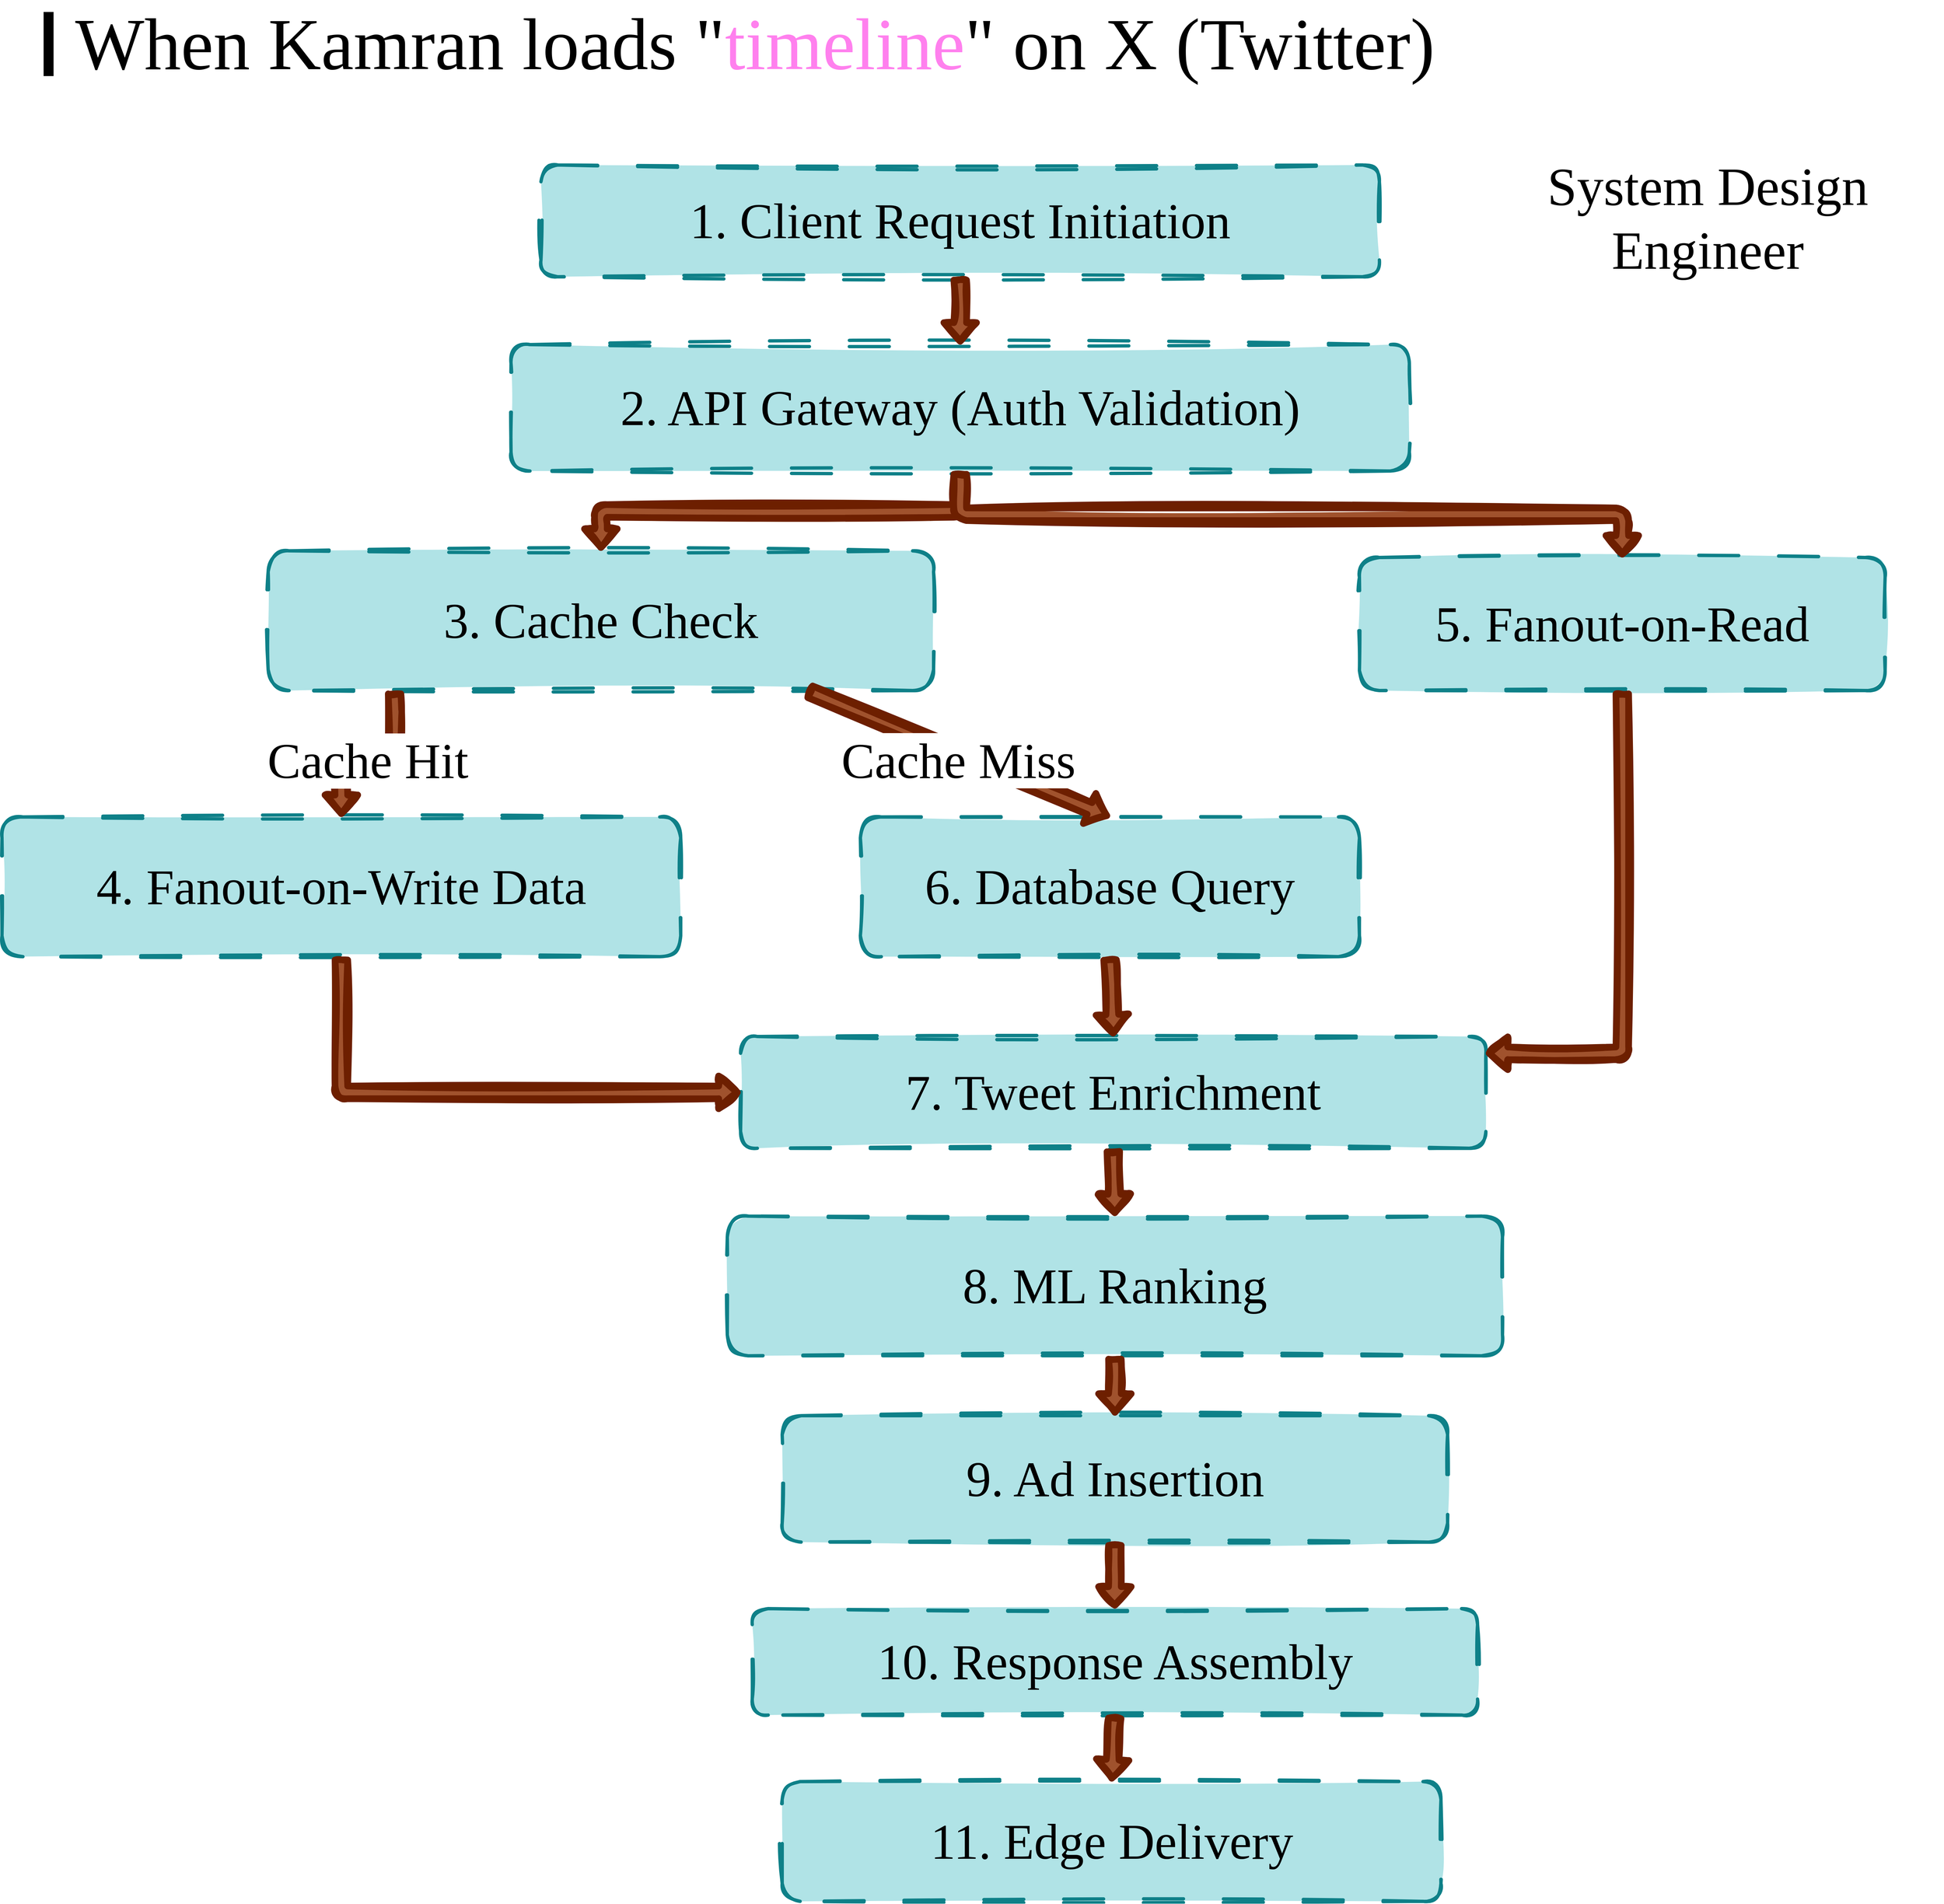 <mxfile version="26.2.14">
  <diagram name="Page-1" id="kw5tApQOLxetqISVFKjF">
    <mxGraphModel dx="4356" dy="3650" grid="1" gridSize="10" guides="1" tooltips="1" connect="1" arrows="1" fold="1" page="1" pageScale="1" pageWidth="3000" pageHeight="3000" background="light-dark(#FFFFFF,#000000)" math="0" shadow="0">
      <root>
        <mxCell id="0" />
        <mxCell id="1" parent="0" />
        <mxCell id="RP1mrb15_0kgAFn6U0BM-1" value="1. Client Request Initiation" style="whiteSpace=wrap;strokeWidth=5;fontSize=75;rounded=1;sketch=1;curveFitting=1;jiggle=2;fontFamily=Gloria Hallelujah;fontSource=https%3A%2F%2Ffonts.googleapis.com%2Fcss%3Ffamily%3DGloria%2BHallelujah;fillColor=#b0e3e6;strokeColor=#0e8088;fillStyle=solid;glass=0;dashed=1;dashPattern=12 12;" vertex="1" parent="1">
          <mxGeometry x="870" y="330" width="1260" height="168" as="geometry" />
        </mxCell>
        <mxCell id="RP1mrb15_0kgAFn6U0BM-2" value="2. API Gateway (Auth Validation)" style="whiteSpace=wrap;strokeWidth=5;rounded=1;glass=0;dashed=1;dashPattern=12 12;sketch=1;jiggle=2;fillStyle=solid;curveFitting=1;strokeColor=#0e8088;align=center;verticalAlign=middle;fontFamily=Gloria Hallelujah;fontSource=https%3A%2F%2Ffonts.googleapis.com%2Fcss%3Ffamily%3DGloria%2BHallelujah;fontSize=75;fontColor=default;fillColor=#b0e3e6;" vertex="1" parent="1">
          <mxGeometry x="825" y="600" width="1350" height="190" as="geometry" />
        </mxCell>
        <mxCell id="RP1mrb15_0kgAFn6U0BM-4" value="3. Cache Check" style="whiteSpace=wrap;strokeWidth=5;rounded=1;glass=0;dashed=1;dashPattern=12 12;sketch=1;jiggle=2;fillStyle=solid;curveFitting=1;strokeColor=#0e8088;align=center;verticalAlign=middle;fontFamily=Gloria Hallelujah;fontSource=https%3A%2F%2Ffonts.googleapis.com%2Fcss%3Ffamily%3DGloria%2BHallelujah;fontSize=75;fontColor=default;fillColor=#b0e3e6;" vertex="1" parent="1">
          <mxGeometry x="460" y="910" width="1000" height="210" as="geometry" />
        </mxCell>
        <mxCell id="RP1mrb15_0kgAFn6U0BM-5" value="4. Fanout-on-Write Data" style="whiteSpace=wrap;strokeWidth=5;rounded=1;glass=0;dashed=1;dashPattern=12 12;sketch=1;jiggle=2;fillStyle=solid;curveFitting=1;strokeColor=#0e8088;align=center;verticalAlign=middle;fontFamily=Gloria Hallelujah;fontSource=https%3A%2F%2Ffonts.googleapis.com%2Fcss%3Ffamily%3DGloria%2BHallelujah;fontSize=75;fontColor=default;fillColor=#b0e3e6;" vertex="1" parent="1">
          <mxGeometry x="60" y="1310" width="1020" height="210" as="geometry" />
        </mxCell>
        <mxCell id="RP1mrb15_0kgAFn6U0BM-6" value="6. Database Query" style="whiteSpace=wrap;strokeWidth=5;rounded=1;glass=0;dashed=1;dashPattern=12 12;sketch=1;jiggle=2;fillStyle=solid;curveFitting=1;strokeColor=#0e8088;align=center;verticalAlign=middle;fontFamily=Gloria Hallelujah;fontSource=https%3A%2F%2Ffonts.googleapis.com%2Fcss%3Ffamily%3DGloria%2BHallelujah;fontSize=75;fontColor=default;fillColor=#b0e3e6;" vertex="1" parent="1">
          <mxGeometry x="1350" y="1310" width="750" height="210" as="geometry" />
        </mxCell>
        <mxCell id="RP1mrb15_0kgAFn6U0BM-7" value="5. Fanout-on-Read" style="whiteSpace=wrap;strokeWidth=5;rounded=1;glass=0;dashed=1;dashPattern=12 12;sketch=1;jiggle=2;fillStyle=solid;curveFitting=1;strokeColor=#0e8088;align=center;verticalAlign=middle;fontFamily=Gloria Hallelujah;fontSource=https%3A%2F%2Ffonts.googleapis.com%2Fcss%3Ffamily%3DGloria%2BHallelujah;fontSize=75;fontColor=default;fillColor=#b0e3e6;" vertex="1" parent="1">
          <mxGeometry x="2100" y="920" width="790" height="200" as="geometry" />
        </mxCell>
        <mxCell id="RP1mrb15_0kgAFn6U0BM-8" value="7. Tweet Enrichment" style="whiteSpace=wrap;strokeWidth=5;rounded=1;glass=0;dashed=1;dashPattern=12 12;sketch=1;jiggle=2;fillStyle=solid;curveFitting=1;strokeColor=#0e8088;align=center;verticalAlign=middle;fontFamily=Gloria Hallelujah;fontSource=https%3A%2F%2Ffonts.googleapis.com%2Fcss%3Ffamily%3DGloria%2BHallelujah;fontSize=75;fontColor=default;fillColor=#b0e3e6;" vertex="1" parent="1">
          <mxGeometry x="1170" y="1640" width="1120" height="168" as="geometry" />
        </mxCell>
        <mxCell id="RP1mrb15_0kgAFn6U0BM-9" value="8. ML Ranking" style="whiteSpace=wrap;strokeWidth=5;rounded=1;glass=0;dashed=1;dashPattern=12 12;sketch=1;jiggle=2;fillStyle=solid;curveFitting=1;strokeColor=#0e8088;align=center;verticalAlign=middle;fontFamily=Gloria Hallelujah;fontSource=https%3A%2F%2Ffonts.googleapis.com%2Fcss%3Ffamily%3DGloria%2BHallelujah;fontSize=75;fontColor=default;fillColor=#b0e3e6;" vertex="1" parent="1">
          <mxGeometry x="1150" y="1910" width="1165" height="210" as="geometry" />
        </mxCell>
        <mxCell id="RP1mrb15_0kgAFn6U0BM-10" value="9. Ad Insertion" style="whiteSpace=wrap;strokeWidth=5;rounded=1;glass=0;dashed=1;dashPattern=12 12;sketch=1;jiggle=2;fillStyle=solid;curveFitting=1;strokeColor=#0e8088;align=center;verticalAlign=middle;fontFamily=Gloria Hallelujah;fontSource=https%3A%2F%2Ffonts.googleapis.com%2Fcss%3Ffamily%3DGloria%2BHallelujah;fontSize=75;fontColor=default;fillColor=#b0e3e6;" vertex="1" parent="1">
          <mxGeometry x="1232.5" y="2210" width="1000" height="190" as="geometry" />
        </mxCell>
        <mxCell id="RP1mrb15_0kgAFn6U0BM-11" value="10. Response Assembly" style="whiteSpace=wrap;strokeWidth=5;rounded=1;glass=0;dashed=1;dashPattern=12 12;sketch=1;jiggle=2;fillStyle=solid;curveFitting=1;strokeColor=#0e8088;align=center;verticalAlign=middle;fontFamily=Gloria Hallelujah;fontSource=https%3A%2F%2Ffonts.googleapis.com%2Fcss%3Ffamily%3DGloria%2BHallelujah;fontSize=75;fontColor=default;fillColor=#b0e3e6;" vertex="1" parent="1">
          <mxGeometry x="1187.5" y="2500" width="1090" height="160" as="geometry" />
        </mxCell>
        <mxCell id="RP1mrb15_0kgAFn6U0BM-12" value="11. Edge Delivery" style="whiteSpace=wrap;strokeWidth=5;rounded=1;glass=0;dashed=1;dashPattern=12 12;sketch=1;jiggle=2;fillStyle=solid;curveFitting=1;strokeColor=#0e8088;align=center;verticalAlign=middle;fontFamily=Gloria Hallelujah;fontSource=https%3A%2F%2Ffonts.googleapis.com%2Fcss%3Ffamily%3DGloria%2BHallelujah;fontSize=75;fontColor=default;fillColor=#b0e3e6;" vertex="1" parent="1">
          <mxGeometry x="1232.5" y="2760" width="990" height="180" as="geometry" />
        </mxCell>
        <mxCell id="RP1mrb15_0kgAFn6U0BM-13" value="" style="startArrow=none;endArrow=block;exitX=0.5;exitY=1;entryX=0.5;entryY=0;rounded=1;glass=0;fillStyle=solid;strokeColor=#6D1F00;strokeWidth=10;align=center;verticalAlign=middle;fontFamily=Gloria Hallelujah;fontSource=https%3A%2F%2Ffonts.googleapis.com%2Fcss%3Ffamily%3DGloria%2BHallelujah;fontSize=75;fontColor=default;fillColor=#a0522d;shape=flexArrow;sketch=1;curveFitting=1;jiggle=2;flowAnimation=0;labelBackgroundColor=default;" edge="1" parent="1" source="RP1mrb15_0kgAFn6U0BM-1" target="RP1mrb15_0kgAFn6U0BM-2">
          <mxGeometry relative="1" as="geometry">
            <Array as="points" />
          </mxGeometry>
        </mxCell>
        <mxCell id="RP1mrb15_0kgAFn6U0BM-15" value="" style="startArrow=none;endArrow=block;exitX=0.5;exitY=1;rounded=1;exitDx=0;exitDy=0;glass=0;sketch=1;jiggle=2;fillStyle=solid;curveFitting=1;strokeColor=#6D1F00;strokeWidth=10;align=center;verticalAlign=middle;fontFamily=Gloria Hallelujah;fontSource=https%3A%2F%2Ffonts.googleapis.com%2Fcss%3Ffamily%3DGloria%2BHallelujah;fontSize=75;fontColor=default;fillColor=#a0522d;labelBackgroundColor=default;flowAnimation=0;shape=flexArrow;entryX=0.5;entryY=0;entryDx=0;entryDy=0;edgeStyle=orthogonalEdgeStyle;" edge="1" parent="1" source="RP1mrb15_0kgAFn6U0BM-2" target="RP1mrb15_0kgAFn6U0BM-4">
          <mxGeometry relative="1" as="geometry">
            <mxPoint x="1583" y="788" as="sourcePoint" />
            <mxPoint x="1225" y="790" as="targetPoint" />
          </mxGeometry>
        </mxCell>
        <mxCell id="RP1mrb15_0kgAFn6U0BM-16" value="Cache Hit" style="startArrow=none;endArrow=block;exitX=0.19;exitY=1;entryX=0.5;entryY=-0.01;rounded=1;edgeStyle=orthogonalEdgeStyle;fontSize=75;strokeColor=#6D1F00;align=center;verticalAlign=middle;fontFamily=Gloria Hallelujah;fontColor=default;labelBackgroundColor=default;glass=0;fillStyle=solid;strokeWidth=10;fontSource=https%3A%2F%2Ffonts.googleapis.com%2Fcss%3Ffamily%3DGloria%2BHallelujah;flowAnimation=0;fillColor=#a0522d;shape=flexArrow;sketch=1;curveFitting=1;jiggle=2;" edge="1" parent="1" source="RP1mrb15_0kgAFn6U0BM-4" target="RP1mrb15_0kgAFn6U0BM-5">
          <mxGeometry relative="1" as="geometry" />
        </mxCell>
        <mxCell id="RP1mrb15_0kgAFn6U0BM-17" value="Cache Miss" style="startArrow=none;endArrow=block;exitX=0.81;exitY=1;entryX=0.5;entryY=-0.01;rounded=1;fontSize=75;glass=0;sketch=1;jiggle=2;fillStyle=solid;curveFitting=1;strokeColor=#6D1F00;strokeWidth=10;align=center;verticalAlign=middle;fontFamily=Gloria Hallelujah;fontSource=https%3A%2F%2Ffonts.googleapis.com%2Fcss%3Ffamily%3DGloria%2BHallelujah;fontColor=default;labelBackgroundColor=default;flowAnimation=0;fillColor=#a0522d;shape=flexArrow;" edge="1" parent="1" source="RP1mrb15_0kgAFn6U0BM-4" target="RP1mrb15_0kgAFn6U0BM-6">
          <mxGeometry relative="1" as="geometry" />
        </mxCell>
        <mxCell id="RP1mrb15_0kgAFn6U0BM-18" value="" style="startArrow=none;endArrow=block;exitX=0.5;exitY=1;entryX=0.5;entryY=-0.01;rounded=1;exitDx=0;exitDy=0;glass=0;sketch=1;jiggle=2;fillStyle=solid;curveFitting=1;strokeColor=#6D1F00;strokeWidth=10;align=center;verticalAlign=middle;fontFamily=Gloria Hallelujah;fontSource=https%3A%2F%2Ffonts.googleapis.com%2Fcss%3Ffamily%3DGloria%2BHallelujah;fontSize=75;fontColor=default;labelBackgroundColor=default;flowAnimation=0;fillColor=#a0522d;shape=flexArrow;edgeStyle=orthogonalEdgeStyle;" edge="1" parent="1" source="RP1mrb15_0kgAFn6U0BM-2" target="RP1mrb15_0kgAFn6U0BM-7">
          <mxGeometry relative="1" as="geometry">
            <mxPoint x="2185" y="757.92" as="sourcePoint" />
          </mxGeometry>
        </mxCell>
        <mxCell id="RP1mrb15_0kgAFn6U0BM-19" value="" style="startArrow=none;endArrow=block;exitX=0.5;exitY=0.99;entryX=0;entryY=0.5;rounded=1;edgeStyle=orthogonalEdgeStyle;glass=0;sketch=1;jiggle=2;fillStyle=solid;curveFitting=1;strokeColor=#6D1F00;strokeWidth=10;align=center;verticalAlign=middle;fontFamily=Gloria Hallelujah;fontSource=https%3A%2F%2Ffonts.googleapis.com%2Fcss%3Ffamily%3DGloria%2BHallelujah;fontSize=75;fontColor=default;labelBackgroundColor=default;flowAnimation=0;fillColor=#a0522d;shape=flexArrow;entryDx=0;entryDy=0;" edge="1" parent="1" source="RP1mrb15_0kgAFn6U0BM-5" target="RP1mrb15_0kgAFn6U0BM-8">
          <mxGeometry relative="1" as="geometry" />
        </mxCell>
        <mxCell id="RP1mrb15_0kgAFn6U0BM-20" value="" style="startArrow=none;endArrow=block;exitX=0.5;exitY=0.99;entryX=0.5;entryY=-0.01;rounded=1;glass=0;sketch=1;jiggle=2;fillStyle=solid;curveFitting=1;strokeColor=#6D1F00;strokeWidth=10;align=center;verticalAlign=middle;fontFamily=Gloria Hallelujah;fontSource=https%3A%2F%2Ffonts.googleapis.com%2Fcss%3Ffamily%3DGloria%2BHallelujah;fontSize=75;fontColor=default;labelBackgroundColor=default;flowAnimation=0;fillColor=#a0522d;shape=flexArrow;" edge="1" parent="1" source="RP1mrb15_0kgAFn6U0BM-6" target="RP1mrb15_0kgAFn6U0BM-8">
          <mxGeometry relative="1" as="geometry">
            <Array as="points" />
          </mxGeometry>
        </mxCell>
        <mxCell id="RP1mrb15_0kgAFn6U0BM-21" value="" style="startArrow=none;endArrow=block;exitX=0.5;exitY=0.99;entryX=1;entryY=0.15;rounded=1;edgeStyle=orthogonalEdgeStyle;glass=0;sketch=1;jiggle=2;fillStyle=solid;curveFitting=1;strokeColor=#6D1F00;strokeWidth=10;align=center;verticalAlign=middle;fontFamily=Gloria Hallelujah;fontSource=https%3A%2F%2Ffonts.googleapis.com%2Fcss%3Ffamily%3DGloria%2BHallelujah;fontSize=75;fontColor=default;labelBackgroundColor=default;flowAnimation=0;fillColor=#a0522d;shape=flexArrow;" edge="1" parent="1" source="RP1mrb15_0kgAFn6U0BM-7" target="RP1mrb15_0kgAFn6U0BM-8">
          <mxGeometry relative="1" as="geometry" />
        </mxCell>
        <mxCell id="RP1mrb15_0kgAFn6U0BM-22" value="" style="startArrow=none;endArrow=block;exitX=0.5;exitY=0.99;entryX=0.5;entryY=-0.01;rounded=1;glass=0;sketch=1;jiggle=2;fillStyle=solid;curveFitting=1;strokeColor=#6D1F00;strokeWidth=10;align=center;verticalAlign=middle;fontFamily=Gloria Hallelujah;fontSource=https%3A%2F%2Ffonts.googleapis.com%2Fcss%3Ffamily%3DGloria%2BHallelujah;fontSize=75;fontColor=default;labelBackgroundColor=default;flowAnimation=0;fillColor=#a0522d;shape=flexArrow;" edge="1" parent="1" source="RP1mrb15_0kgAFn6U0BM-8" target="RP1mrb15_0kgAFn6U0BM-9">
          <mxGeometry relative="1" as="geometry">
            <Array as="points" />
          </mxGeometry>
        </mxCell>
        <mxCell id="RP1mrb15_0kgAFn6U0BM-23" value="" style="startArrow=none;endArrow=block;exitX=0.5;exitY=0.99;entryX=0.5;entryY=-0.01;rounded=1;glass=0;sketch=1;jiggle=2;fillStyle=solid;curveFitting=1;strokeColor=#6D1F00;strokeWidth=10;align=center;verticalAlign=middle;fontFamily=Gloria Hallelujah;fontSource=https%3A%2F%2Ffonts.googleapis.com%2Fcss%3Ffamily%3DGloria%2BHallelujah;fontSize=75;fontColor=default;labelBackgroundColor=default;flowAnimation=0;fillColor=#a0522d;shape=flexArrow;" edge="1" parent="1" source="RP1mrb15_0kgAFn6U0BM-9" target="RP1mrb15_0kgAFn6U0BM-10">
          <mxGeometry relative="1" as="geometry">
            <Array as="points" />
          </mxGeometry>
        </mxCell>
        <mxCell id="RP1mrb15_0kgAFn6U0BM-24" value="" style="startArrow=none;endArrow=block;exitX=0.5;exitY=0.99;entryX=0.5;entryY=-0.01;rounded=1;glass=0;sketch=1;jiggle=2;fillStyle=solid;curveFitting=1;strokeColor=#6D1F00;strokeWidth=10;align=center;verticalAlign=middle;fontFamily=Gloria Hallelujah;fontSource=https%3A%2F%2Ffonts.googleapis.com%2Fcss%3Ffamily%3DGloria%2BHallelujah;fontSize=75;fontColor=default;labelBackgroundColor=default;flowAnimation=0;fillColor=#a0522d;shape=flexArrow;" edge="1" parent="1" source="RP1mrb15_0kgAFn6U0BM-10" target="RP1mrb15_0kgAFn6U0BM-11">
          <mxGeometry relative="1" as="geometry">
            <Array as="points" />
          </mxGeometry>
        </mxCell>
        <mxCell id="RP1mrb15_0kgAFn6U0BM-25" value="" style="startArrow=none;endArrow=block;exitX=0.5;exitY=0.99;entryX=0.5;entryY=-0.01;rounded=1;glass=0;sketch=1;jiggle=2;fillStyle=solid;curveFitting=1;strokeColor=#6D1F00;strokeWidth=10;align=center;verticalAlign=middle;fontFamily=Gloria Hallelujah;fontSource=https%3A%2F%2Ffonts.googleapis.com%2Fcss%3Ffamily%3DGloria%2BHallelujah;fontSize=75;fontColor=default;labelBackgroundColor=default;flowAnimation=0;fillColor=#a0522d;shape=flexArrow;" edge="1" parent="1" source="RP1mrb15_0kgAFn6U0BM-11" target="RP1mrb15_0kgAFn6U0BM-12">
          <mxGeometry relative="1" as="geometry">
            <Array as="points" />
          </mxGeometry>
        </mxCell>
        <mxCell id="RP1mrb15_0kgAFn6U0BM-28" value="&lt;div&gt;&lt;font&gt;When Kamran loads &quot;&lt;font color=&quot;#ff80ee&quot;&gt;&lt;span style=&quot;caret-color: rgb(255, 128, 238);&quot;&gt;timeline&lt;/span&gt;&lt;/font&gt;&quot; on X (Twitter)&lt;/font&gt;&lt;/div&gt;" style="text;html=1;align=left;verticalAlign=middle;whiteSpace=wrap;rounded=0;fontFamily=Gloria Hallelujah;fontSource=https%3A%2F%2Ffonts.googleapis.com%2Fcss%3Ffamily%3DGloria%2BHallelujah;fontSize=110;fontColor=default;" vertex="1" parent="1">
          <mxGeometry x="168.03" y="100" width="2751.97" height="96.33" as="geometry" />
        </mxCell>
        <mxCell id="RP1mrb15_0kgAFn6U0BM-29" value="" style="shape=link;html=1;rounded=0;fontFamily=Gloria Hallelujah;fontSource=https%3A%2F%2Ffonts.googleapis.com%2Fcss%3Ffamily%3DGloria%2BHallelujah;fontSize=31;fontColor=default;width=0;strokeColor=light-dark(#000000,#76B7AC);strokeWidth=8;" edge="1" parent="1">
          <mxGeometry width="100" relative="1" as="geometry">
            <mxPoint x="130" y="196.333" as="sourcePoint" />
            <mxPoint x="130" y="100" as="targetPoint" />
          </mxGeometry>
        </mxCell>
        <mxCell id="RP1mrb15_0kgAFn6U0BM-31" value="&lt;font style=&quot;color: light-dark(rgb(0, 0, 0), rgb(118, 183, 172)); font-size: 80px;&quot;&gt;System Design Engineer&lt;/font&gt;" style="text;html=1;align=center;verticalAlign=middle;whiteSpace=wrap;rounded=1;fontFamily=Gloria Hallelujah;fontSource=https%3A%2F%2Ffonts.googleapis.com%2Fcss%3Ffamily%3DGloria%2BHallelujah;fontSize=60;fontColor=default;strokeColor=none;sketch=1;curveFitting=1;jiggle=2;" vertex="1" parent="1">
          <mxGeometry x="2270" y="270" width="707.42" height="280" as="geometry" />
        </mxCell>
      </root>
    </mxGraphModel>
  </diagram>
</mxfile>
